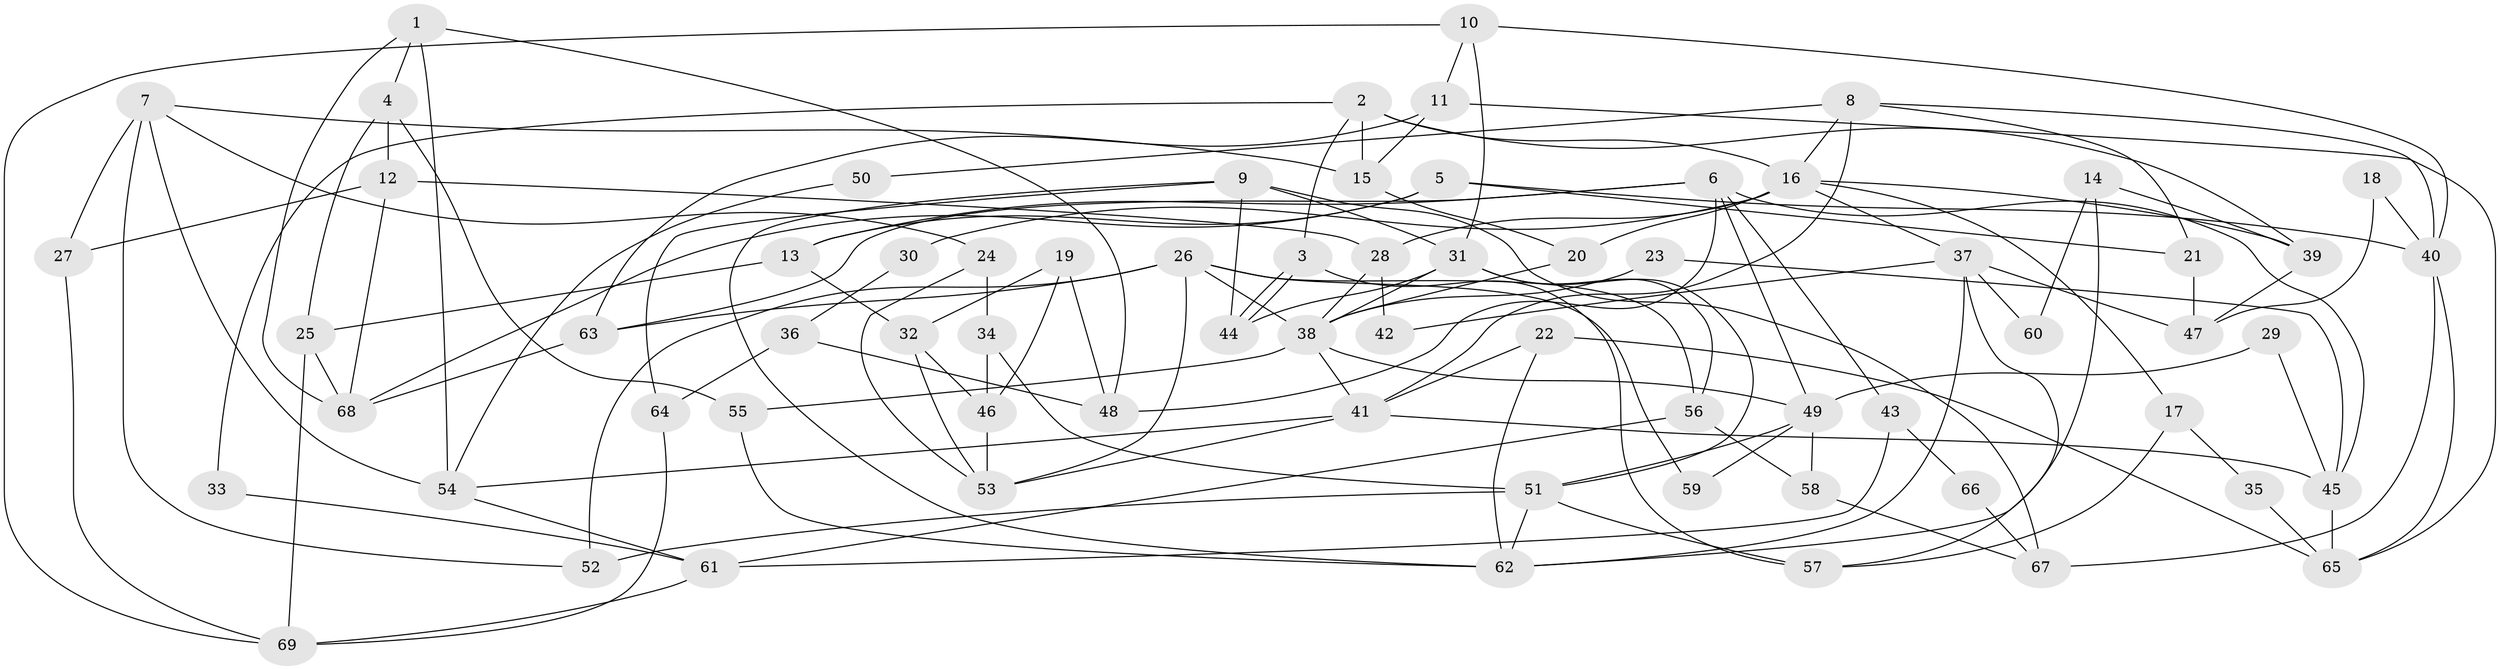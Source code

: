 // coarse degree distribution, {6: 0.21428571428571427, 7: 0.11904761904761904, 3: 0.14285714285714285, 4: 0.11904761904761904, 8: 0.07142857142857142, 5: 0.19047619047619047, 9: 0.023809523809523808, 2: 0.11904761904761904}
// Generated by graph-tools (version 1.1) at 2025/23/03/03/25 07:23:56]
// undirected, 69 vertices, 138 edges
graph export_dot {
graph [start="1"]
  node [color=gray90,style=filled];
  1;
  2;
  3;
  4;
  5;
  6;
  7;
  8;
  9;
  10;
  11;
  12;
  13;
  14;
  15;
  16;
  17;
  18;
  19;
  20;
  21;
  22;
  23;
  24;
  25;
  26;
  27;
  28;
  29;
  30;
  31;
  32;
  33;
  34;
  35;
  36;
  37;
  38;
  39;
  40;
  41;
  42;
  43;
  44;
  45;
  46;
  47;
  48;
  49;
  50;
  51;
  52;
  53;
  54;
  55;
  56;
  57;
  58;
  59;
  60;
  61;
  62;
  63;
  64;
  65;
  66;
  67;
  68;
  69;
  1 -- 54;
  1 -- 4;
  1 -- 48;
  1 -- 68;
  2 -- 16;
  2 -- 15;
  2 -- 3;
  2 -- 33;
  2 -- 39;
  3 -- 44;
  3 -- 44;
  3 -- 57;
  4 -- 25;
  4 -- 12;
  4 -- 55;
  5 -- 13;
  5 -- 68;
  5 -- 21;
  5 -- 40;
  6 -- 63;
  6 -- 49;
  6 -- 13;
  6 -- 43;
  6 -- 45;
  6 -- 48;
  7 -- 24;
  7 -- 52;
  7 -- 15;
  7 -- 27;
  7 -- 54;
  8 -- 40;
  8 -- 16;
  8 -- 21;
  8 -- 41;
  8 -- 50;
  9 -- 31;
  9 -- 62;
  9 -- 44;
  9 -- 64;
  9 -- 67;
  10 -- 40;
  10 -- 11;
  10 -- 31;
  10 -- 69;
  11 -- 65;
  11 -- 15;
  11 -- 63;
  12 -- 68;
  12 -- 27;
  12 -- 28;
  13 -- 25;
  13 -- 32;
  14 -- 39;
  14 -- 62;
  14 -- 60;
  15 -- 20;
  16 -- 28;
  16 -- 39;
  16 -- 17;
  16 -- 20;
  16 -- 30;
  16 -- 37;
  17 -- 57;
  17 -- 35;
  18 -- 47;
  18 -- 40;
  19 -- 48;
  19 -- 32;
  19 -- 46;
  20 -- 38;
  21 -- 47;
  22 -- 65;
  22 -- 41;
  22 -- 62;
  23 -- 45;
  23 -- 38;
  24 -- 53;
  24 -- 34;
  25 -- 68;
  25 -- 69;
  26 -- 38;
  26 -- 53;
  26 -- 52;
  26 -- 56;
  26 -- 59;
  26 -- 63;
  27 -- 69;
  28 -- 38;
  28 -- 42;
  29 -- 49;
  29 -- 45;
  30 -- 36;
  31 -- 44;
  31 -- 38;
  31 -- 51;
  31 -- 56;
  32 -- 46;
  32 -- 53;
  33 -- 61;
  34 -- 51;
  34 -- 46;
  35 -- 65;
  36 -- 64;
  36 -- 48;
  37 -- 57;
  37 -- 42;
  37 -- 47;
  37 -- 60;
  37 -- 62;
  38 -- 55;
  38 -- 41;
  38 -- 49;
  39 -- 47;
  40 -- 67;
  40 -- 65;
  41 -- 45;
  41 -- 53;
  41 -- 54;
  43 -- 61;
  43 -- 66;
  45 -- 65;
  46 -- 53;
  49 -- 51;
  49 -- 58;
  49 -- 59;
  50 -- 54;
  51 -- 62;
  51 -- 52;
  51 -- 57;
  54 -- 61;
  55 -- 62;
  56 -- 58;
  56 -- 61;
  58 -- 67;
  61 -- 69;
  63 -- 68;
  64 -- 69;
  66 -- 67;
}
